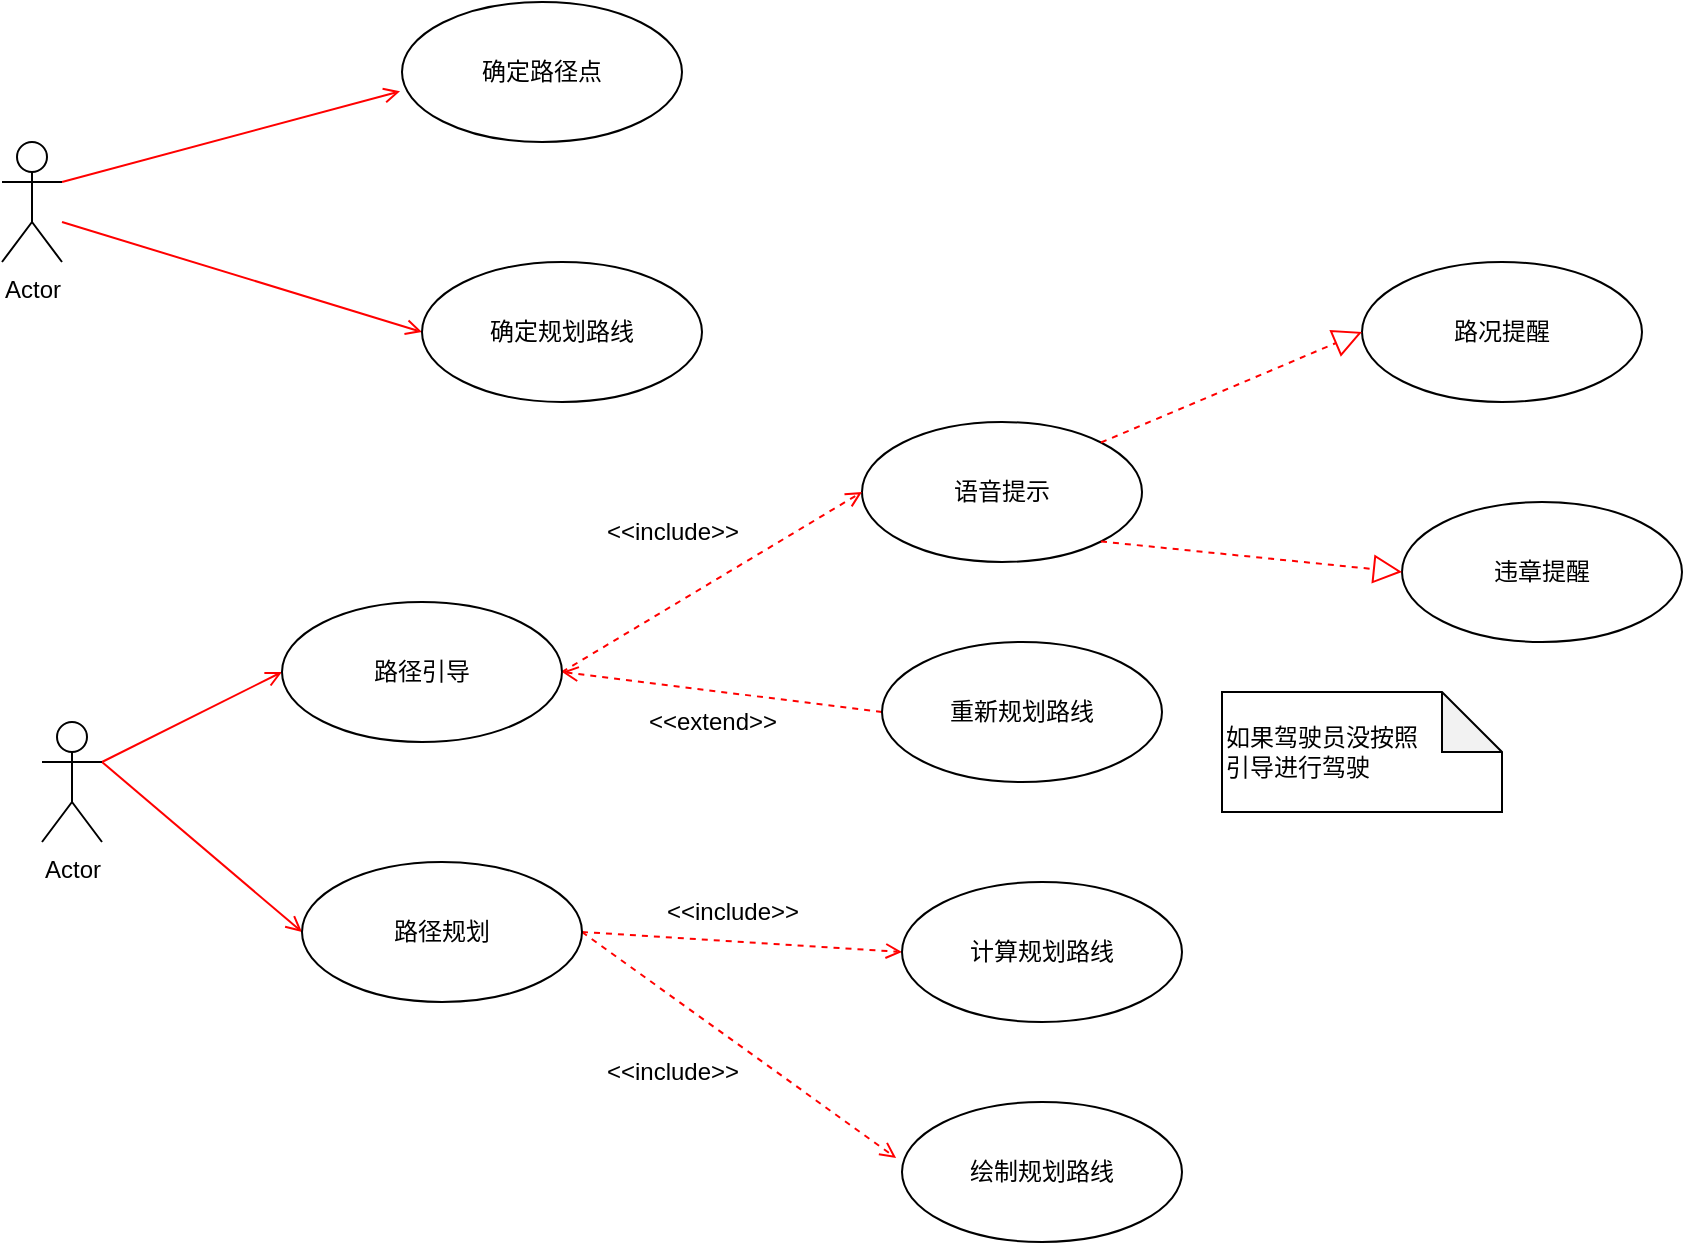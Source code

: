 <mxfile version="20.3.6" type="github">
  <diagram id="0i-PwU-Yf9LhxJ3Zkrjr" name="Page-1">
    <mxGraphModel dx="1209" dy="618" grid="1" gridSize="10" guides="1" tooltips="1" connect="1" arrows="1" fold="1" page="1" pageScale="1" pageWidth="850" pageHeight="1100" math="0" shadow="0">
      <root>
        <mxCell id="0" />
        <mxCell id="1" parent="0" />
        <mxCell id="KAPe6m1AgvlkY1C9G08c-4" style="rounded=0;orthogonalLoop=1;jettySize=auto;html=1;exitX=1;exitY=0.333;exitDx=0;exitDy=0;exitPerimeter=0;entryX=-0.007;entryY=0.638;entryDx=0;entryDy=0;entryPerimeter=0;strokeColor=#FF0000;endArrow=open;endFill=0;" edge="1" parent="1" source="KAPe6m1AgvlkY1C9G08c-1" target="KAPe6m1AgvlkY1C9G08c-2">
          <mxGeometry relative="1" as="geometry" />
        </mxCell>
        <mxCell id="KAPe6m1AgvlkY1C9G08c-15" style="edgeStyle=none;rounded=0;orthogonalLoop=1;jettySize=auto;html=1;entryX=0;entryY=0.5;entryDx=0;entryDy=0;strokeColor=#FF0000;endArrow=open;endFill=0;" edge="1" parent="1" target="KAPe6m1AgvlkY1C9G08c-3">
          <mxGeometry relative="1" as="geometry">
            <mxPoint x="100" y="300" as="sourcePoint" />
          </mxGeometry>
        </mxCell>
        <mxCell id="KAPe6m1AgvlkY1C9G08c-1" value="Actor" style="shape=umlActor;verticalLabelPosition=bottom;verticalAlign=top;html=1;" vertex="1" parent="1">
          <mxGeometry x="70" y="260" width="30" height="60" as="geometry" />
        </mxCell>
        <mxCell id="KAPe6m1AgvlkY1C9G08c-2" value="确定路径点" style="ellipse;whiteSpace=wrap;html=1;" vertex="1" parent="1">
          <mxGeometry x="270" y="190" width="140" height="70" as="geometry" />
        </mxCell>
        <mxCell id="KAPe6m1AgvlkY1C9G08c-3" value="确定规划路线" style="ellipse;whiteSpace=wrap;html=1;" vertex="1" parent="1">
          <mxGeometry x="280" y="320" width="140" height="70" as="geometry" />
        </mxCell>
        <mxCell id="KAPe6m1AgvlkY1C9G08c-18" style="edgeStyle=none;rounded=0;orthogonalLoop=1;jettySize=auto;html=1;entryX=0;entryY=0.5;entryDx=0;entryDy=0;strokeColor=#FF0000;endArrow=open;endFill=0;" edge="1" parent="1" target="KAPe6m1AgvlkY1C9G08c-10">
          <mxGeometry relative="1" as="geometry">
            <mxPoint x="120" y="570" as="sourcePoint" />
          </mxGeometry>
        </mxCell>
        <mxCell id="KAPe6m1AgvlkY1C9G08c-19" style="edgeStyle=none;rounded=0;orthogonalLoop=1;jettySize=auto;html=1;exitX=1;exitY=0.333;exitDx=0;exitDy=0;exitPerimeter=0;entryX=0;entryY=0.5;entryDx=0;entryDy=0;strokeColor=#FF0000;endArrow=open;endFill=0;" edge="1" parent="1" source="KAPe6m1AgvlkY1C9G08c-7" target="KAPe6m1AgvlkY1C9G08c-9">
          <mxGeometry relative="1" as="geometry" />
        </mxCell>
        <mxCell id="KAPe6m1AgvlkY1C9G08c-7" value="Actor" style="shape=umlActor;verticalLabelPosition=bottom;verticalAlign=top;html=1;" vertex="1" parent="1">
          <mxGeometry x="90" y="550" width="30" height="60" as="geometry" />
        </mxCell>
        <mxCell id="KAPe6m1AgvlkY1C9G08c-8" value="语音提示" style="ellipse;whiteSpace=wrap;html=1;" vertex="1" parent="1">
          <mxGeometry x="500" y="400" width="140" height="70" as="geometry" />
        </mxCell>
        <mxCell id="KAPe6m1AgvlkY1C9G08c-23" style="edgeStyle=none;rounded=0;orthogonalLoop=1;jettySize=auto;html=1;exitX=1;exitY=0.5;exitDx=0;exitDy=0;entryX=0;entryY=0.5;entryDx=0;entryDy=0;dashed=1;strokeColor=#FF0000;endArrow=open;endFill=0;" edge="1" parent="1" source="KAPe6m1AgvlkY1C9G08c-9" target="KAPe6m1AgvlkY1C9G08c-17">
          <mxGeometry relative="1" as="geometry" />
        </mxCell>
        <mxCell id="KAPe6m1AgvlkY1C9G08c-24" style="edgeStyle=none;rounded=0;orthogonalLoop=1;jettySize=auto;html=1;exitX=1;exitY=0.5;exitDx=0;exitDy=0;entryX=-0.021;entryY=0.4;entryDx=0;entryDy=0;entryPerimeter=0;dashed=1;strokeColor=#FF0000;endArrow=open;endFill=0;" edge="1" parent="1" source="KAPe6m1AgvlkY1C9G08c-9" target="KAPe6m1AgvlkY1C9G08c-16">
          <mxGeometry relative="1" as="geometry" />
        </mxCell>
        <mxCell id="KAPe6m1AgvlkY1C9G08c-9" value="路径规划" style="ellipse;whiteSpace=wrap;html=1;" vertex="1" parent="1">
          <mxGeometry x="220" y="620" width="140" height="70" as="geometry" />
        </mxCell>
        <mxCell id="KAPe6m1AgvlkY1C9G08c-22" style="edgeStyle=none;rounded=0;orthogonalLoop=1;jettySize=auto;html=1;exitX=1;exitY=0.5;exitDx=0;exitDy=0;entryX=0;entryY=0.5;entryDx=0;entryDy=0;dashed=1;strokeColor=#FF0000;endArrow=open;endFill=0;" edge="1" parent="1" source="KAPe6m1AgvlkY1C9G08c-10" target="KAPe6m1AgvlkY1C9G08c-8">
          <mxGeometry relative="1" as="geometry" />
        </mxCell>
        <mxCell id="KAPe6m1AgvlkY1C9G08c-10" value="路径引导" style="ellipse;whiteSpace=wrap;html=1;" vertex="1" parent="1">
          <mxGeometry x="210" y="490" width="140" height="70" as="geometry" />
        </mxCell>
        <mxCell id="KAPe6m1AgvlkY1C9G08c-25" style="edgeStyle=none;rounded=0;orthogonalLoop=1;jettySize=auto;html=1;exitX=0;exitY=0.5;exitDx=0;exitDy=0;entryX=1;entryY=0.5;entryDx=0;entryDy=0;dashed=1;strokeColor=#FF0000;endArrow=open;endFill=0;" edge="1" parent="1" source="KAPe6m1AgvlkY1C9G08c-11" target="KAPe6m1AgvlkY1C9G08c-10">
          <mxGeometry relative="1" as="geometry" />
        </mxCell>
        <mxCell id="KAPe6m1AgvlkY1C9G08c-11" value="重新规划路线" style="ellipse;whiteSpace=wrap;html=1;" vertex="1" parent="1">
          <mxGeometry x="510" y="510" width="140" height="70" as="geometry" />
        </mxCell>
        <mxCell id="KAPe6m1AgvlkY1C9G08c-12" value="路况提醒" style="ellipse;whiteSpace=wrap;html=1;" vertex="1" parent="1">
          <mxGeometry x="750" y="320" width="140" height="70" as="geometry" />
        </mxCell>
        <mxCell id="KAPe6m1AgvlkY1C9G08c-13" value="违章提醒" style="ellipse;whiteSpace=wrap;html=1;" vertex="1" parent="1">
          <mxGeometry x="770" y="440" width="140" height="70" as="geometry" />
        </mxCell>
        <mxCell id="KAPe6m1AgvlkY1C9G08c-16" value="绘制规划路线" style="ellipse;whiteSpace=wrap;html=1;" vertex="1" parent="1">
          <mxGeometry x="520" y="740" width="140" height="70" as="geometry" />
        </mxCell>
        <mxCell id="KAPe6m1AgvlkY1C9G08c-17" value="计算规划路线" style="ellipse;whiteSpace=wrap;html=1;" vertex="1" parent="1">
          <mxGeometry x="520" y="630" width="140" height="70" as="geometry" />
        </mxCell>
        <mxCell id="KAPe6m1AgvlkY1C9G08c-27" value="" style="endArrow=block;dashed=1;endFill=0;endSize=12;html=1;rounded=0;strokeColor=#FF0000;entryX=0;entryY=0.5;entryDx=0;entryDy=0;exitX=1;exitY=0;exitDx=0;exitDy=0;" edge="1" parent="1" source="KAPe6m1AgvlkY1C9G08c-8" target="KAPe6m1AgvlkY1C9G08c-12">
          <mxGeometry width="160" relative="1" as="geometry">
            <mxPoint x="570" y="350" as="sourcePoint" />
            <mxPoint x="730" y="350" as="targetPoint" />
          </mxGeometry>
        </mxCell>
        <mxCell id="KAPe6m1AgvlkY1C9G08c-28" value="" style="endArrow=block;dashed=1;endFill=0;endSize=12;html=1;rounded=0;strokeColor=#FF0000;entryX=0;entryY=0.5;entryDx=0;entryDy=0;exitX=1;exitY=1;exitDx=0;exitDy=0;" edge="1" parent="1" source="KAPe6m1AgvlkY1C9G08c-8" target="KAPe6m1AgvlkY1C9G08c-13">
          <mxGeometry width="160" relative="1" as="geometry">
            <mxPoint x="590" y="450" as="sourcePoint" />
            <mxPoint x="750" y="450" as="targetPoint" />
          </mxGeometry>
        </mxCell>
        <mxCell id="KAPe6m1AgvlkY1C9G08c-29" value="&amp;lt;&amp;lt;extend&amp;gt;&amp;gt;" style="text;html=1;align=center;verticalAlign=middle;resizable=0;points=[];autosize=1;strokeColor=none;fillColor=none;" vertex="1" parent="1">
          <mxGeometry x="380" y="535" width="90" height="30" as="geometry" />
        </mxCell>
        <mxCell id="KAPe6m1AgvlkY1C9G08c-30" value="&amp;lt;&amp;lt;include&amp;gt;&amp;gt;" style="text;html=1;align=center;verticalAlign=middle;resizable=0;points=[];autosize=1;strokeColor=none;fillColor=none;" vertex="1" parent="1">
          <mxGeometry x="360" y="440" width="90" height="30" as="geometry" />
        </mxCell>
        <mxCell id="KAPe6m1AgvlkY1C9G08c-31" value="&amp;lt;&amp;lt;include&amp;gt;&amp;gt;" style="text;html=1;align=center;verticalAlign=middle;resizable=0;points=[];autosize=1;strokeColor=none;fillColor=none;" vertex="1" parent="1">
          <mxGeometry x="390" y="630" width="90" height="30" as="geometry" />
        </mxCell>
        <mxCell id="KAPe6m1AgvlkY1C9G08c-32" value="&amp;lt;&amp;lt;include&amp;gt;&amp;gt;" style="text;html=1;align=center;verticalAlign=middle;resizable=0;points=[];autosize=1;strokeColor=none;fillColor=none;" vertex="1" parent="1">
          <mxGeometry x="360" y="710" width="90" height="30" as="geometry" />
        </mxCell>
        <mxCell id="KAPe6m1AgvlkY1C9G08c-33" value="如果驾驶员没按照&lt;br&gt;引导进行驾驶" style="shape=note;whiteSpace=wrap;html=1;backgroundOutline=1;darkOpacity=0.05;align=left;" vertex="1" parent="1">
          <mxGeometry x="680" y="535" width="140" height="60" as="geometry" />
        </mxCell>
      </root>
    </mxGraphModel>
  </diagram>
</mxfile>
